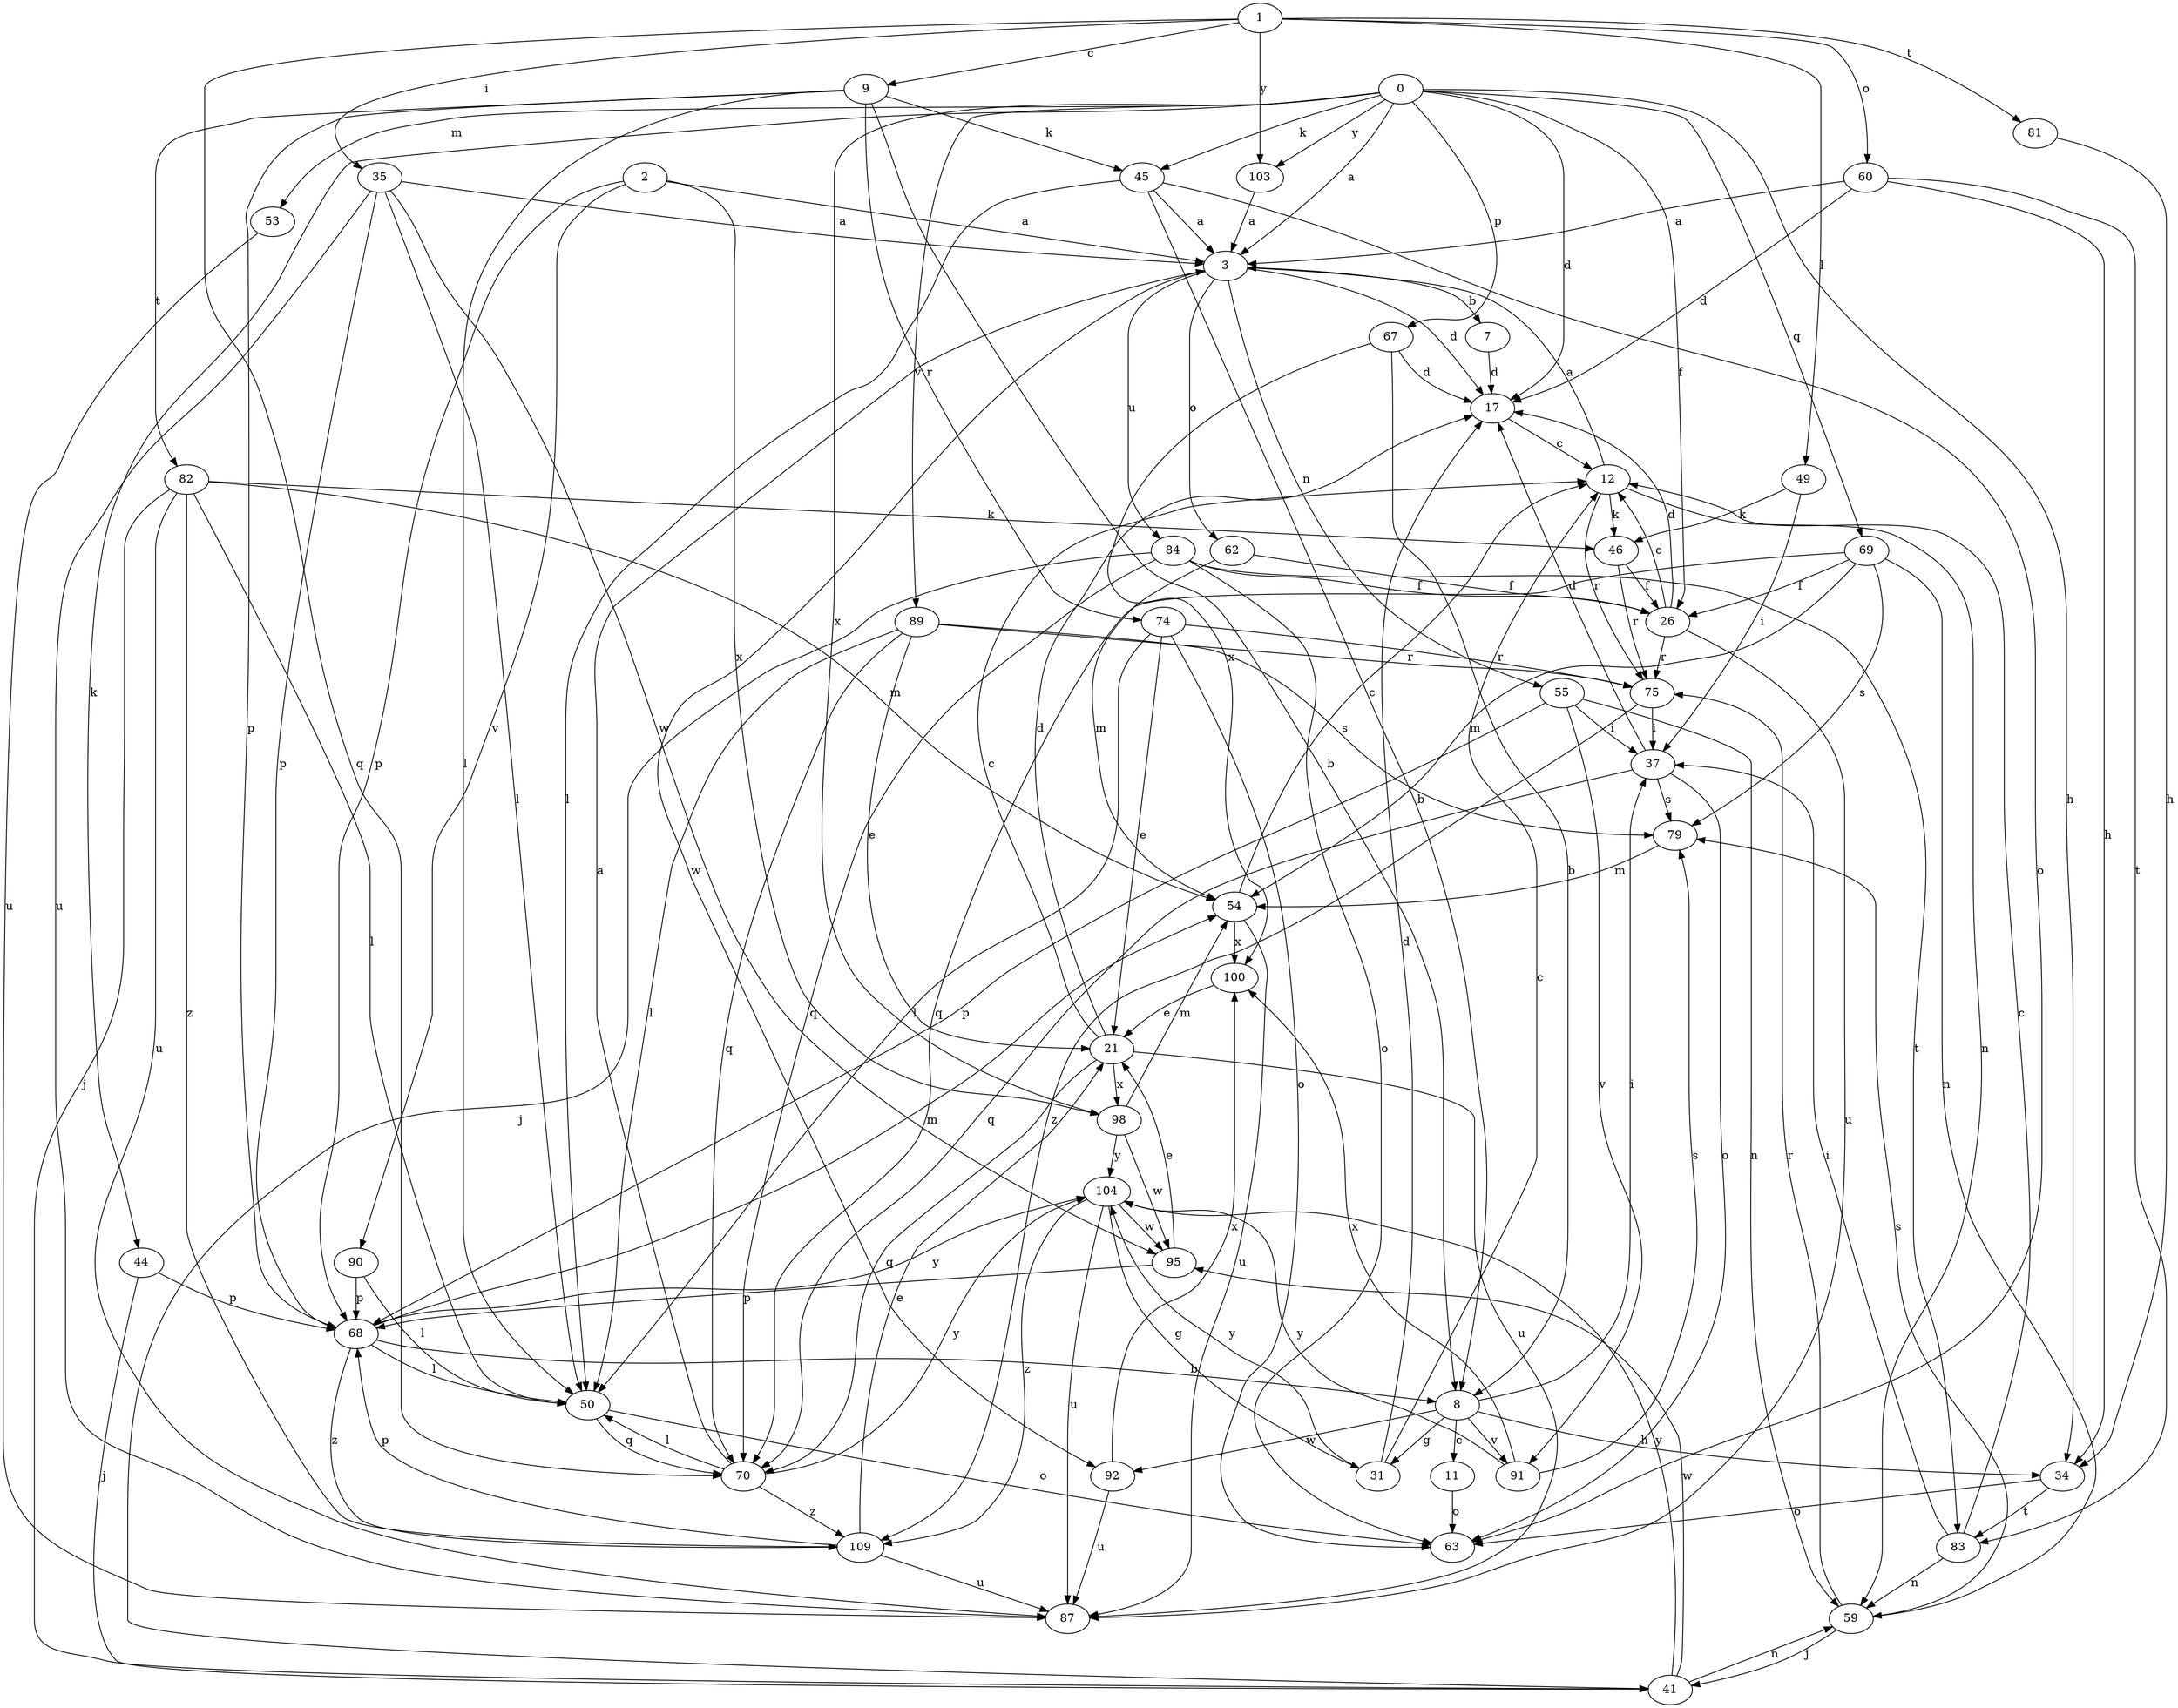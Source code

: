 strict digraph  {
0;
1;
2;
3;
7;
8;
9;
11;
12;
17;
21;
26;
31;
34;
35;
37;
41;
44;
45;
46;
49;
50;
53;
54;
55;
59;
60;
62;
63;
67;
68;
69;
70;
74;
75;
79;
81;
82;
83;
84;
87;
89;
90;
91;
92;
95;
98;
100;
103;
104;
109;
0 -> 3  [label=a];
0 -> 17  [label=d];
0 -> 26  [label=f];
0 -> 34  [label=h];
0 -> 44  [label=k];
0 -> 45  [label=k];
0 -> 53  [label=m];
0 -> 67  [label=p];
0 -> 69  [label=q];
0 -> 89  [label=v];
0 -> 98  [label=x];
0 -> 103  [label=y];
1 -> 9  [label=c];
1 -> 35  [label=i];
1 -> 49  [label=l];
1 -> 60  [label=o];
1 -> 70  [label=q];
1 -> 81  [label=t];
1 -> 103  [label=y];
2 -> 3  [label=a];
2 -> 68  [label=p];
2 -> 90  [label=v];
2 -> 98  [label=x];
3 -> 7  [label=b];
3 -> 17  [label=d];
3 -> 55  [label=n];
3 -> 62  [label=o];
3 -> 84  [label=u];
3 -> 92  [label=w];
7 -> 17  [label=d];
8 -> 11  [label=c];
8 -> 31  [label=g];
8 -> 34  [label=h];
8 -> 37  [label=i];
8 -> 91  [label=v];
8 -> 92  [label=w];
9 -> 8  [label=b];
9 -> 45  [label=k];
9 -> 50  [label=l];
9 -> 68  [label=p];
9 -> 74  [label=r];
9 -> 82  [label=t];
11 -> 63  [label=o];
12 -> 3  [label=a];
12 -> 46  [label=k];
12 -> 59  [label=n];
12 -> 75  [label=r];
17 -> 12  [label=c];
21 -> 12  [label=c];
21 -> 17  [label=d];
21 -> 70  [label=q];
21 -> 87  [label=u];
21 -> 98  [label=x];
26 -> 12  [label=c];
26 -> 17  [label=d];
26 -> 75  [label=r];
26 -> 87  [label=u];
31 -> 12  [label=c];
31 -> 17  [label=d];
31 -> 104  [label=y];
34 -> 63  [label=o];
34 -> 83  [label=t];
35 -> 3  [label=a];
35 -> 50  [label=l];
35 -> 68  [label=p];
35 -> 87  [label=u];
35 -> 95  [label=w];
37 -> 17  [label=d];
37 -> 63  [label=o];
37 -> 70  [label=q];
37 -> 79  [label=s];
41 -> 59  [label=n];
41 -> 95  [label=w];
41 -> 104  [label=y];
44 -> 41  [label=j];
44 -> 68  [label=p];
45 -> 3  [label=a];
45 -> 8  [label=b];
45 -> 50  [label=l];
45 -> 63  [label=o];
46 -> 26  [label=f];
46 -> 75  [label=r];
49 -> 37  [label=i];
49 -> 46  [label=k];
50 -> 63  [label=o];
50 -> 70  [label=q];
53 -> 87  [label=u];
54 -> 12  [label=c];
54 -> 87  [label=u];
54 -> 100  [label=x];
55 -> 37  [label=i];
55 -> 59  [label=n];
55 -> 68  [label=p];
55 -> 91  [label=v];
59 -> 41  [label=j];
59 -> 75  [label=r];
59 -> 79  [label=s];
60 -> 3  [label=a];
60 -> 17  [label=d];
60 -> 34  [label=h];
60 -> 83  [label=t];
62 -> 26  [label=f];
62 -> 54  [label=m];
67 -> 8  [label=b];
67 -> 17  [label=d];
67 -> 100  [label=x];
68 -> 8  [label=b];
68 -> 50  [label=l];
68 -> 54  [label=m];
68 -> 104  [label=y];
68 -> 109  [label=z];
69 -> 26  [label=f];
69 -> 54  [label=m];
69 -> 59  [label=n];
69 -> 70  [label=q];
69 -> 79  [label=s];
70 -> 3  [label=a];
70 -> 50  [label=l];
70 -> 104  [label=y];
70 -> 109  [label=z];
74 -> 21  [label=e];
74 -> 50  [label=l];
74 -> 63  [label=o];
74 -> 75  [label=r];
75 -> 37  [label=i];
75 -> 109  [label=z];
79 -> 54  [label=m];
81 -> 34  [label=h];
82 -> 41  [label=j];
82 -> 46  [label=k];
82 -> 50  [label=l];
82 -> 54  [label=m];
82 -> 87  [label=u];
82 -> 109  [label=z];
83 -> 12  [label=c];
83 -> 37  [label=i];
83 -> 59  [label=n];
84 -> 26  [label=f];
84 -> 41  [label=j];
84 -> 63  [label=o];
84 -> 70  [label=q];
84 -> 83  [label=t];
89 -> 21  [label=e];
89 -> 50  [label=l];
89 -> 70  [label=q];
89 -> 75  [label=r];
89 -> 79  [label=s];
90 -> 50  [label=l];
90 -> 68  [label=p];
91 -> 79  [label=s];
91 -> 100  [label=x];
91 -> 104  [label=y];
92 -> 87  [label=u];
92 -> 100  [label=x];
95 -> 21  [label=e];
95 -> 68  [label=p];
98 -> 54  [label=m];
98 -> 95  [label=w];
98 -> 104  [label=y];
100 -> 21  [label=e];
103 -> 3  [label=a];
104 -> 31  [label=g];
104 -> 87  [label=u];
104 -> 95  [label=w];
104 -> 109  [label=z];
109 -> 21  [label=e];
109 -> 68  [label=p];
109 -> 87  [label=u];
}
